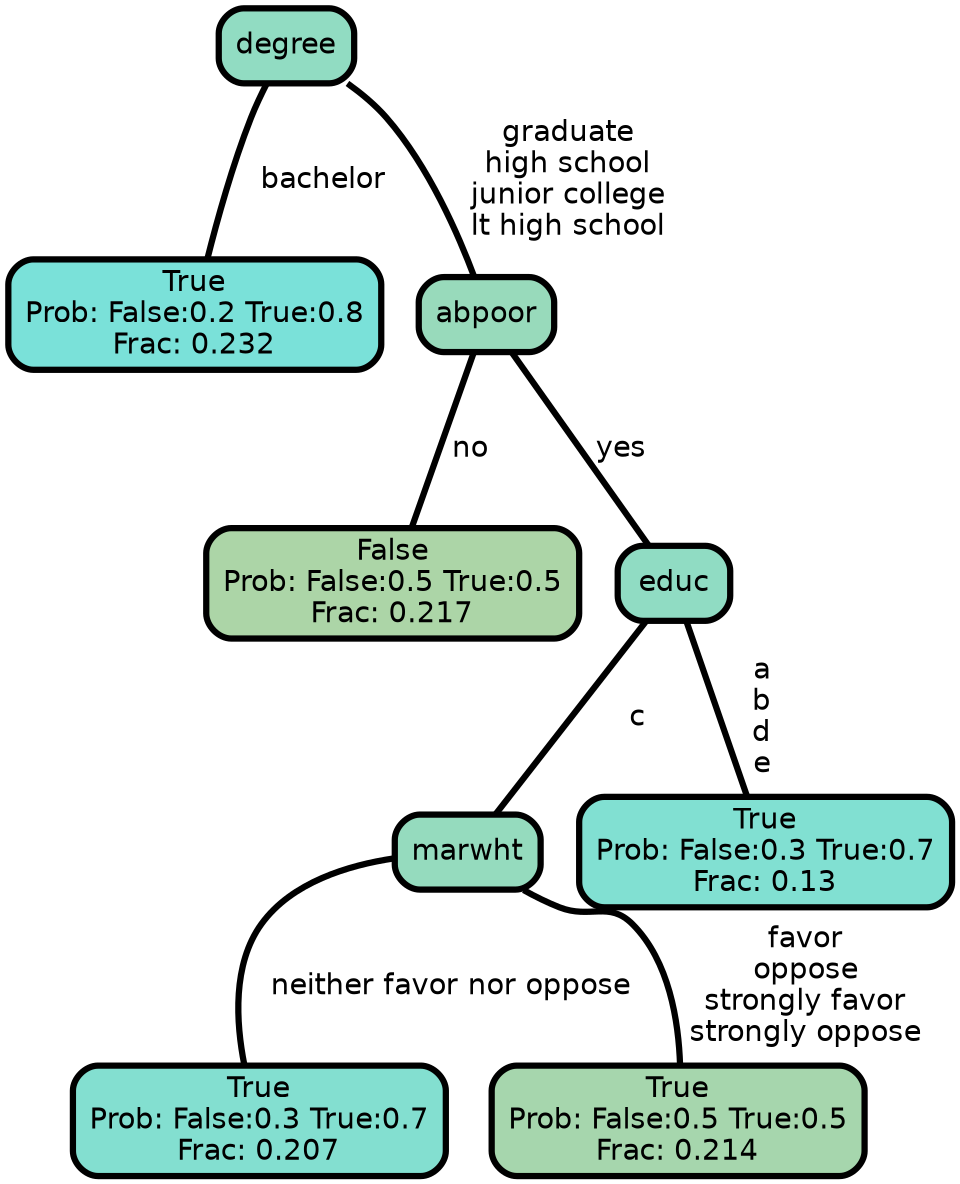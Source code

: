 graph Tree {
node [shape=box, style="filled, rounded",color="black",penwidth="3",fontcolor="black",                 fontname=helvetica] ;
graph [ranksep="0 equally", splines=straight,                 bgcolor=transparent, dpi=200] ;
edge [fontname=helvetica, color=black] ;
0 [label="True
Prob: False:0.2 True:0.8
Frac: 0.232", fillcolor="#7ae1d9"] ;
1 [label="degree", fillcolor="#91dcc2"] ;
2 [label="False
Prob: False:0.5 True:0.5
Frac: 0.217", fillcolor="#acd5a7"] ;
3 [label="abpoor", fillcolor="#98dabb"] ;
4 [label="True
Prob: False:0.3 True:0.7
Frac: 0.207", fillcolor="#83dfd0"] ;
5 [label="marwht", fillcolor="#95dbbe"] ;
6 [label="True
Prob: False:0.5 True:0.5
Frac: 0.214", fillcolor="#a6d6ad"] ;
7 [label="educ", fillcolor="#90dcc3"] ;
8 [label="True
Prob: False:0.3 True:0.7
Frac: 0.13", fillcolor="#81e0d2"] ;
1 -- 0 [label=" bachelor",penwidth=3] ;
1 -- 3 [label=" graduate\n high school\n junior college\n lt high school",penwidth=3] ;
3 -- 2 [label=" no",penwidth=3] ;
3 -- 7 [label=" yes",penwidth=3] ;
5 -- 4 [label=" neither favor nor oppose",penwidth=3] ;
5 -- 6 [label=" favor\n oppose\n strongly favor\n strongly oppose",penwidth=3] ;
7 -- 5 [label=" c",penwidth=3] ;
7 -- 8 [label=" a\n b\n d\n e",penwidth=3] ;
{rank = same;}}